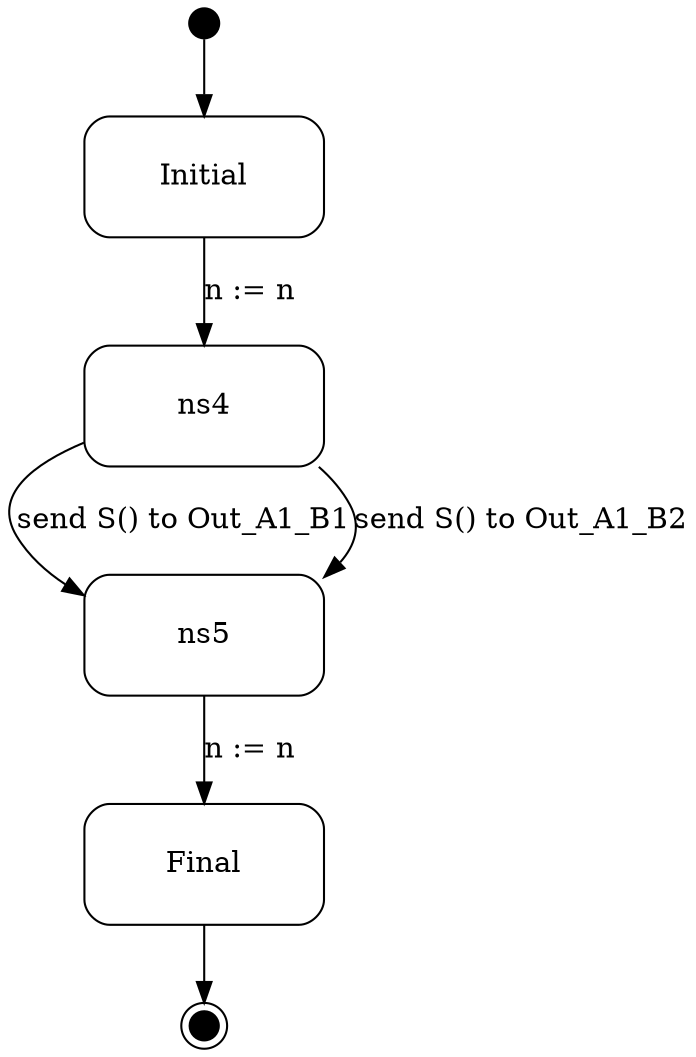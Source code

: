 digraph A1 {
  compound = true;
  rank = LR;
node [shape = "point", height = "0.2"] Initial_extra node [shape = "Mrecord", height = "0.8", width = "1.6"] Initial Initial_extra -> Initial

node [shape = "Mrecord", height = "0.8", width = "1.6"] ns4
node [shape = "Mrecord", height = "0.8", width = "1.6"] ns5

node [shape = "doublecircle", height = "0.2", width = "0.2", style = "filled", color = "black", label = ""] Final_extra node [shape = "Mrecord", height = "0.8", width = "1.6", style = "solid", label="Final"] Final Final -> Final_extra


Initial -> ns4 [label = "n := n"];

ns5 -> Final [label = "n := n"];

ns4 -> ns5 [label = "send S() to Out_A1_B1"];

ns4 -> ns5 [label = "send S() to Out_A1_B2"];

}
